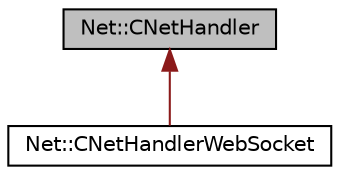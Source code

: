 digraph "Net::CNetHandler"
{
  edge [fontname="Helvetica",fontsize="10",labelfontname="Helvetica",labelfontsize="10"];
  node [fontname="Helvetica",fontsize="10",shape=record];
  Node0 [label="Net::CNetHandler",height=0.2,width=0.4,color="black", fillcolor="grey75", style="filled", fontcolor="black"];
  Node0 -> Node1 [dir="back",color="firebrick4",fontsize="10",style="solid",fontname="Helvetica"];
  Node1 [label="Net::CNetHandlerWebSocket",height=0.2,width=0.4,color="black", fillcolor="white", style="filled",URL="$class_net_1_1_c_net_handler_web_socket.html",tooltip="The protocol handler of the WebSocket. "];
}
